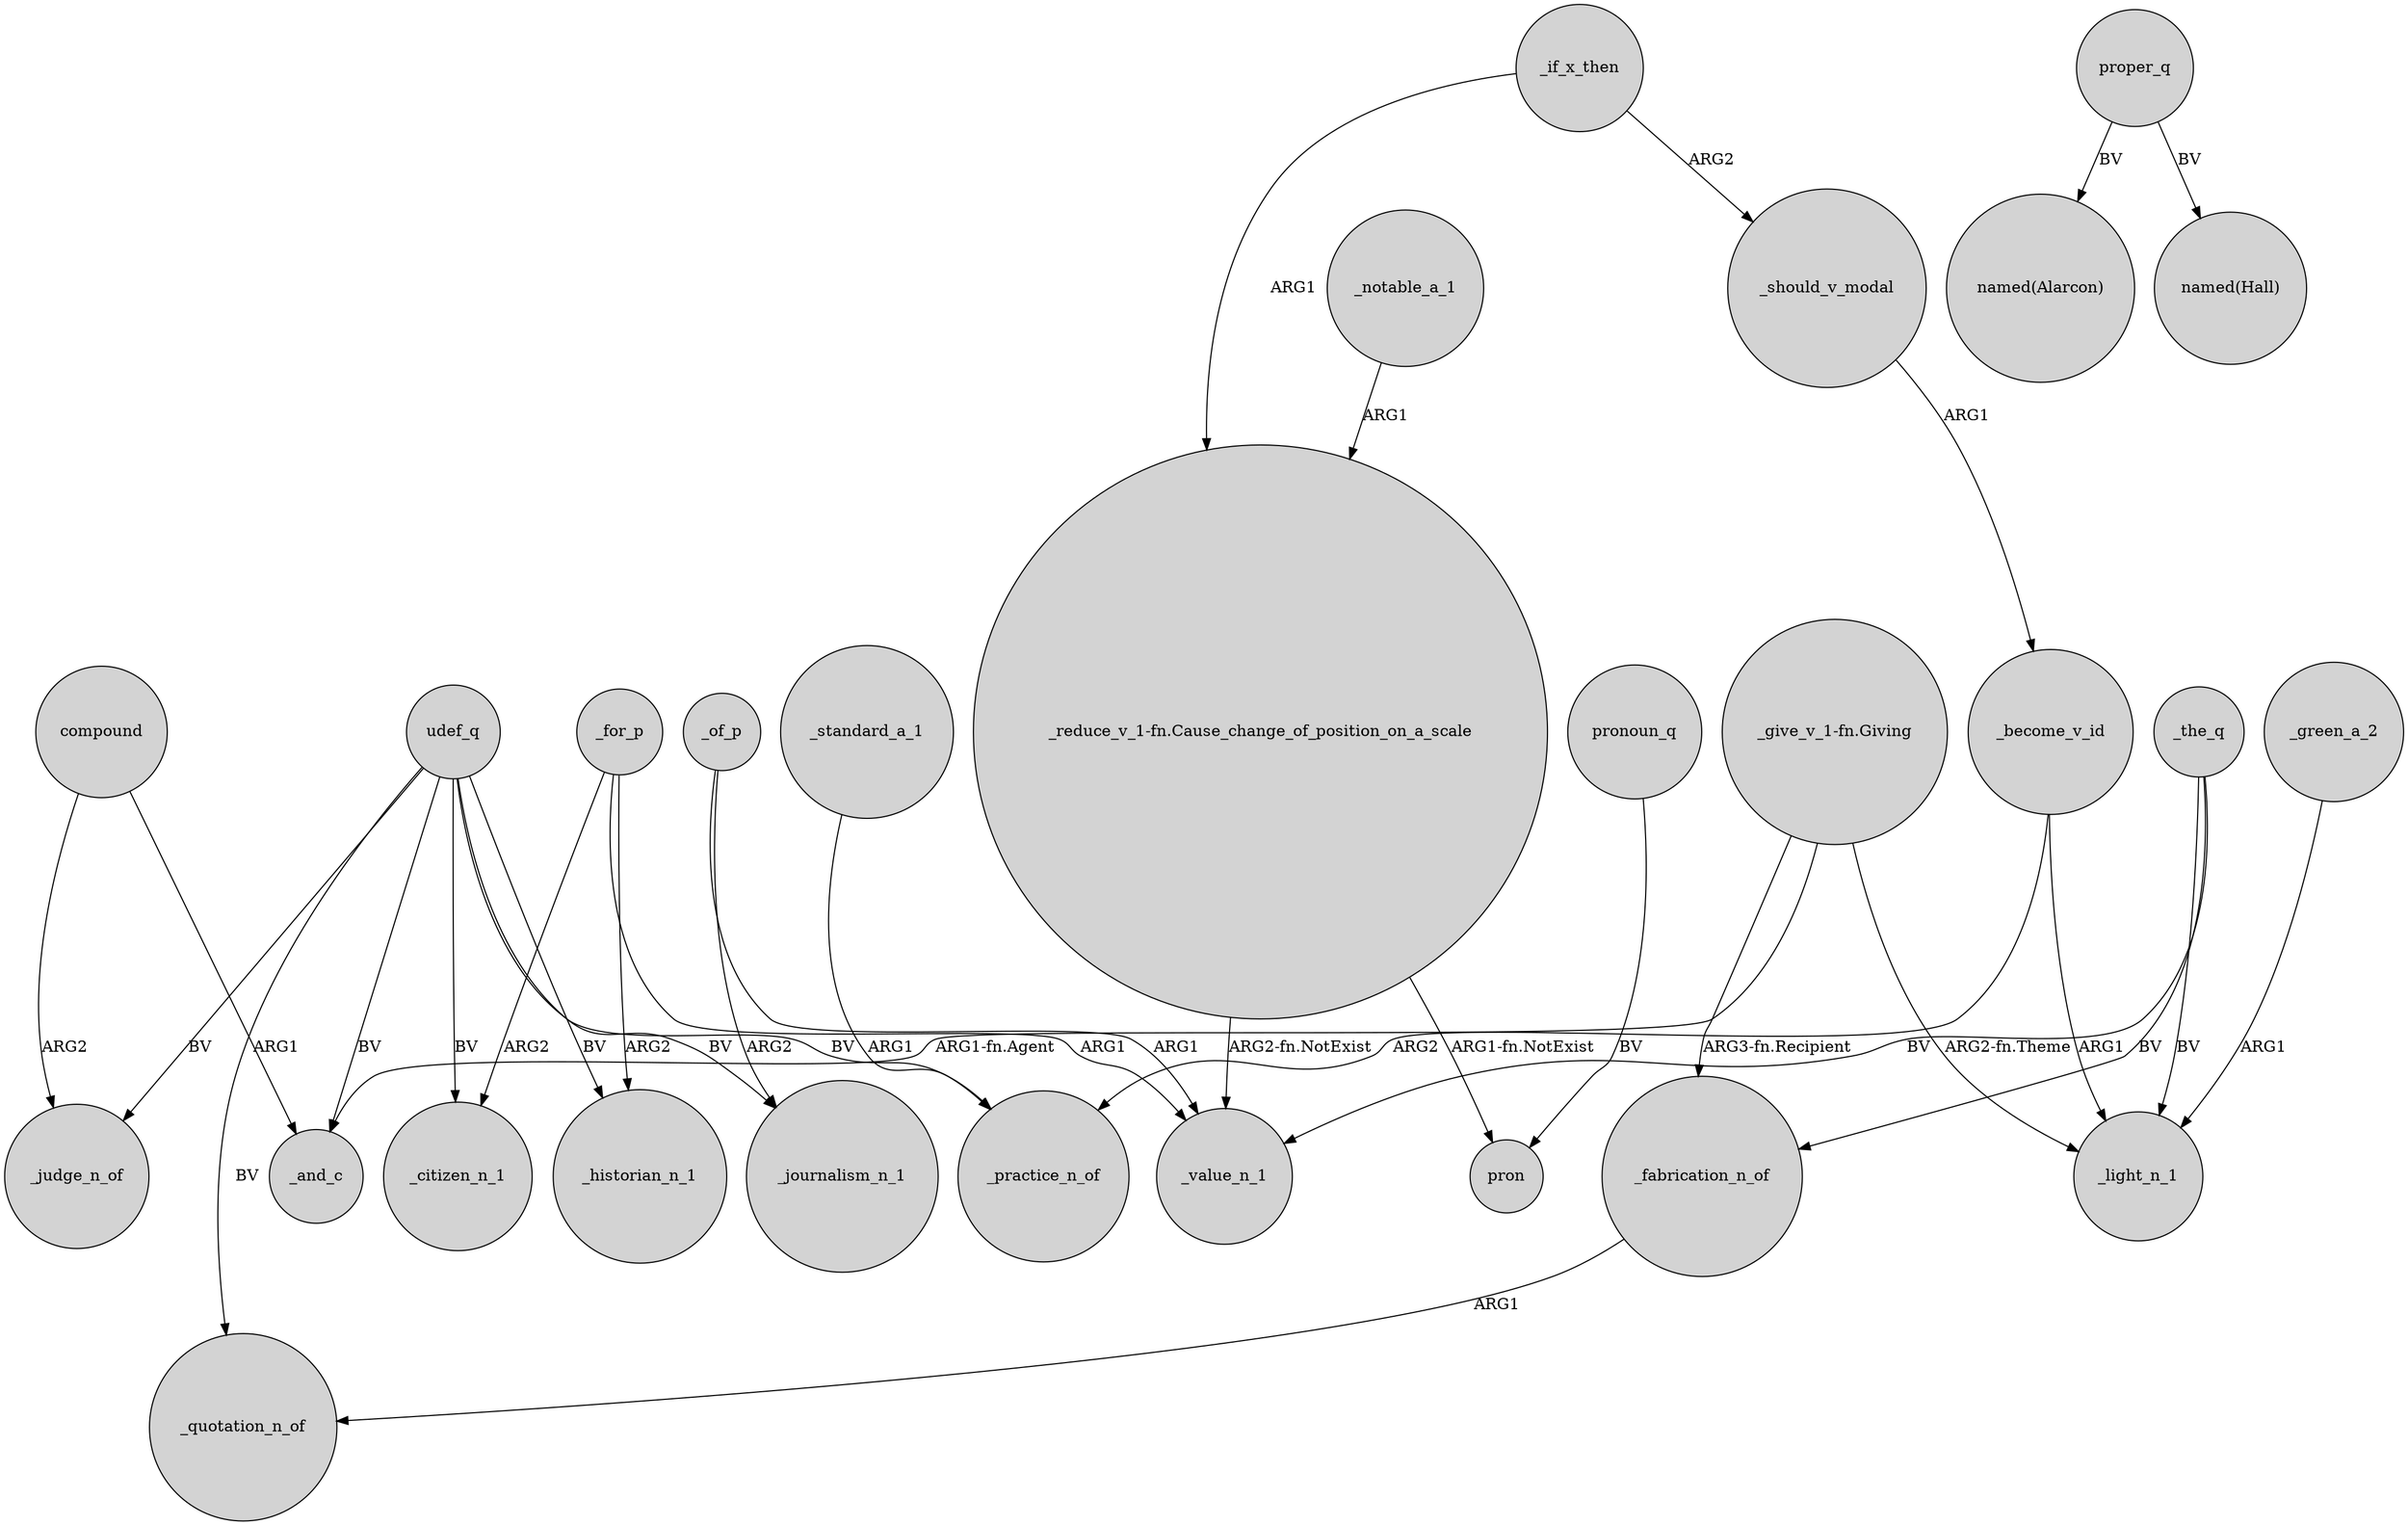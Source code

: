 digraph {
	node [shape=circle style=filled]
	_of_p -> _journalism_n_1 [label=ARG2]
	_fabrication_n_of -> _quotation_n_of [label=ARG1]
	proper_q -> "named(Alarcon)" [label=BV]
	"_reduce_v_1-fn.Cause_change_of_position_on_a_scale" -> pron [label="ARG1-fn.NotExist"]
	compound -> _judge_n_of [label=ARG2]
	"_reduce_v_1-fn.Cause_change_of_position_on_a_scale" -> _value_n_1 [label="ARG2-fn.NotExist"]
	"_give_v_1-fn.Giving" -> _and_c [label="ARG1-fn.Agent"]
	_of_p -> _value_n_1 [label=ARG1]
	_for_p -> _historian_n_1 [label=ARG2]
	_for_p -> _value_n_1 [label=ARG1]
	udef_q -> _judge_n_of [label=BV]
	_for_p -> _citizen_n_1 [label=ARG2]
	"_give_v_1-fn.Giving" -> _light_n_1 [label="ARG2-fn.Theme"]
	pronoun_q -> pron [label=BV]
	"_give_v_1-fn.Giving" -> _fabrication_n_of [label="ARG3-fn.Recipient"]
	_become_v_id -> _light_n_1 [label=ARG1]
	udef_q -> _historian_n_1 [label=BV]
	compound -> _and_c [label=ARG1]
	_become_v_id -> _practice_n_of [label=ARG2]
	_if_x_then -> "_reduce_v_1-fn.Cause_change_of_position_on_a_scale" [label=ARG1]
	_the_q -> _light_n_1 [label=BV]
	_the_q -> _fabrication_n_of [label=BV]
	_the_q -> _value_n_1 [label=BV]
	udef_q -> _quotation_n_of [label=BV]
	_standard_a_1 -> _practice_n_of [label=ARG1]
	proper_q -> "named(Hall)" [label=BV]
	_should_v_modal -> _become_v_id [label=ARG1]
	_notable_a_1 -> "_reduce_v_1-fn.Cause_change_of_position_on_a_scale" [label=ARG1]
	udef_q -> _practice_n_of [label=BV]
	udef_q -> _citizen_n_1 [label=BV]
	_green_a_2 -> _light_n_1 [label=ARG1]
	udef_q -> _and_c [label=BV]
	_if_x_then -> _should_v_modal [label=ARG2]
	udef_q -> _journalism_n_1 [label=BV]
}
